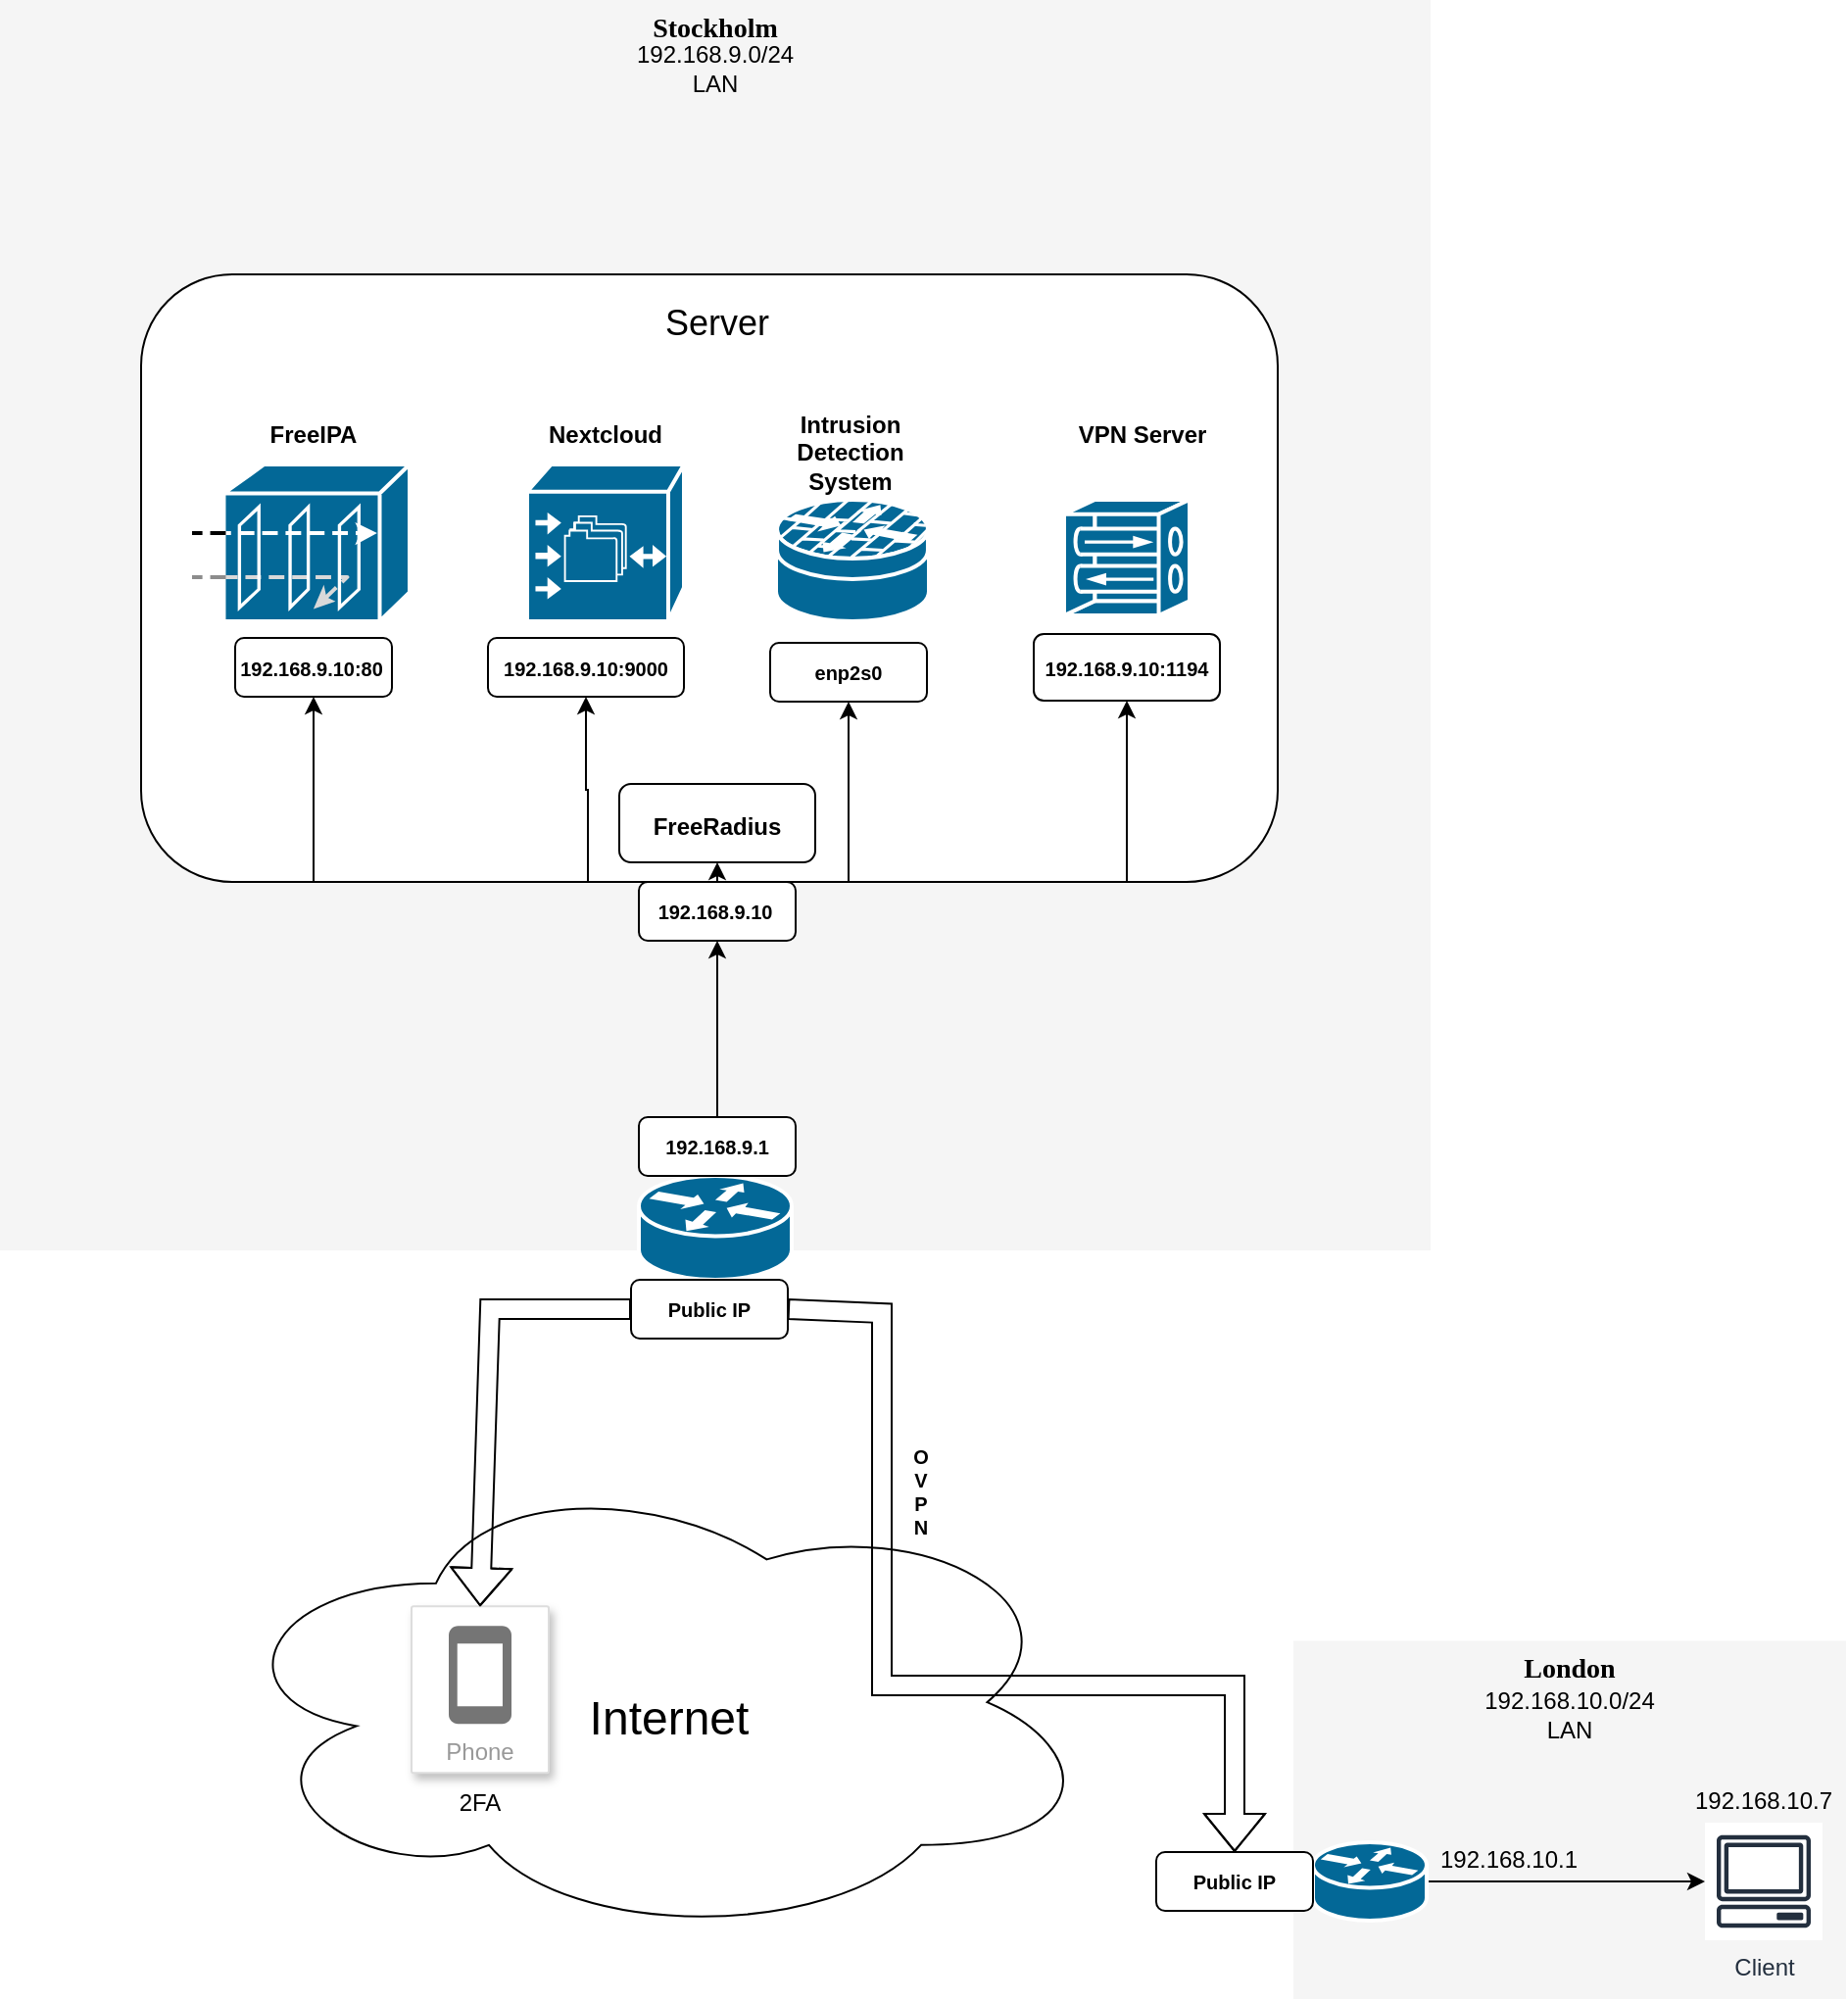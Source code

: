 <mxfile version="17.0.0" type="github">
  <diagram name="Page-1" id="c37626ed-c26b-45fb-9056-f9ebc6bb27b6">
    <mxGraphModel dx="-338" dy="821" grid="1" gridSize="10" guides="1" tooltips="1" connect="1" arrows="1" fold="1" page="1" pageScale="1" pageWidth="1100" pageHeight="850" background="none" math="0" shadow="0">
      <root>
        <mxCell id="0" />
        <mxCell id="1" parent="0" />
        <mxCell id="N28YlUNtLmQZ9LZBREEU-1" value="Stockholm" style="whiteSpace=wrap;html=1;rounded=0;shadow=0;comic=0;strokeWidth=1;fontFamily=Verdana;fontSize=14;fillColor=#f5f5f5;strokeColor=none;fontStyle=1;verticalAlign=top;" parent="1" vertex="1">
          <mxGeometry x="1100" y="120" width="730" height="638" as="geometry" />
        </mxCell>
        <mxCell id="00Mz1gx1yCFMuMXbWhuk-35" style="edgeStyle=orthogonalEdgeStyle;rounded=0;orthogonalLoop=1;jettySize=auto;html=1;exitX=0.5;exitY=1;exitDx=0;exitDy=0;entryX=0.5;entryY=1;entryDx=0;entryDy=0;" edge="1" parent="1" source="00Mz1gx1yCFMuMXbWhuk-10" target="00Mz1gx1yCFMuMXbWhuk-23">
          <mxGeometry relative="1" as="geometry">
            <Array as="points">
              <mxPoint x="1462" y="520" />
              <mxPoint x="1399" y="520" />
            </Array>
          </mxGeometry>
        </mxCell>
        <mxCell id="00Mz1gx1yCFMuMXbWhuk-10" value="" style="rounded=1;whiteSpace=wrap;html=1;" vertex="1" parent="1">
          <mxGeometry x="1172" y="260" width="580" height="310" as="geometry" />
        </mxCell>
        <mxCell id="N28YlUNtLmQZ9LZBREEU-43" value="192.168.9.0/24&lt;br&gt;LAN" style="text;html=1;strokeColor=none;fillColor=none;align=center;verticalAlign=middle;whiteSpace=wrap;rounded=0;" parent="1" vertex="1">
          <mxGeometry x="1435" y="140" width="60" height="30" as="geometry" />
        </mxCell>
        <mxCell id="gRUcOE9CfGCtsJtimKDV-1" value="London" style="whiteSpace=wrap;html=1;rounded=0;shadow=0;comic=0;strokeWidth=1;fontFamily=Verdana;fontSize=14;fillColor=#f5f5f5;strokeColor=none;fontStyle=1;verticalAlign=top;" parent="1" vertex="1">
          <mxGeometry x="1760" y="957.25" width="282" height="182.75" as="geometry" />
        </mxCell>
        <mxCell id="hzm-aWV2wav2DxI-R75p-21" style="edgeStyle=orthogonalEdgeStyle;rounded=0;orthogonalLoop=1;jettySize=auto;html=1;exitX=1;exitY=0.5;exitDx=0;exitDy=0;exitPerimeter=0;fontSize=24;" parent="1" source="gRUcOE9CfGCtsJtimKDV-7" target="hzm-aWV2wav2DxI-R75p-19" edge="1">
          <mxGeometry relative="1" as="geometry" />
        </mxCell>
        <mxCell id="gRUcOE9CfGCtsJtimKDV-7" value="" style="shape=mxgraph.cisco.routers.router;sketch=0;html=1;pointerEvents=1;dashed=0;fillColor=#036897;strokeColor=#ffffff;strokeWidth=2;verticalLabelPosition=bottom;verticalAlign=top;align=center;outlineConnect=0;" parent="1" vertex="1">
          <mxGeometry x="1770" y="1060" width="58" height="40" as="geometry" />
        </mxCell>
        <mxCell id="VoIpoD_sD3zL7hZzoFKK-5" value="" style="shape=mxgraph.cisco.routers.router;sketch=0;html=1;pointerEvents=1;dashed=0;fillColor=#036897;strokeColor=#ffffff;strokeWidth=2;verticalLabelPosition=bottom;verticalAlign=top;align=center;outlineConnect=0;" parent="1" vertex="1">
          <mxGeometry x="1426" y="720" width="78" height="53" as="geometry" />
        </mxCell>
        <mxCell id="VoIpoD_sD3zL7hZzoFKK-9" value="" style="shape=mxgraph.cisco.security.guard;sketch=0;html=1;pointerEvents=1;dashed=0;fillColor=#036897;strokeColor=#ffffff;strokeWidth=2;verticalLabelPosition=bottom;verticalAlign=top;align=center;outlineConnect=0;" parent="1" vertex="1">
          <mxGeometry x="1199" y="357" width="110" height="80" as="geometry" />
        </mxCell>
        <mxCell id="VoIpoD_sD3zL7hZzoFKK-10" value="" style="shape=mxgraph.cisco.storage.cisco_file_engine;html=1;dashed=0;fillColor=#036897;strokeColor=#ffffff;strokeWidth=2;verticalLabelPosition=bottom;verticalAlign=top;rounded=0;shadow=0;comic=0;fontFamily=Verdana;fontSize=12;" parent="1" vertex="1">
          <mxGeometry x="1369" y="357" width="80" height="80" as="geometry" />
        </mxCell>
        <mxCell id="VoIpoD_sD3zL7hZzoFKK-12" value="" style="shape=mxgraph.cisco.security.router_firewall;sketch=0;html=1;pointerEvents=1;dashed=0;fillColor=#036897;strokeColor=#ffffff;strokeWidth=2;verticalLabelPosition=bottom;verticalAlign=top;align=center;outlineConnect=0;fontSize=24;" parent="1" vertex="1">
          <mxGeometry x="1496" y="375" width="78" height="62" as="geometry" />
        </mxCell>
        <mxCell id="VoIpoD_sD3zL7hZzoFKK-18" value="&lt;b&gt;Nextcloud&lt;br&gt;&lt;/b&gt;" style="text;html=1;strokeColor=none;fillColor=none;align=center;verticalAlign=middle;whiteSpace=wrap;rounded=0;" parent="1" vertex="1">
          <mxGeometry x="1369" y="327" width="80" height="30" as="geometry" />
        </mxCell>
        <mxCell id="hzm-aWV2wav2DxI-R75p-2" value="&lt;b&gt;FreeIPA&lt;/b&gt;" style="text;html=1;strokeColor=none;fillColor=none;align=center;verticalAlign=middle;whiteSpace=wrap;rounded=0;" parent="1" vertex="1">
          <mxGeometry x="1220" y="327" width="80" height="30" as="geometry" />
        </mxCell>
        <mxCell id="hzm-aWV2wav2DxI-R75p-3" value="&lt;b&gt;Intrusion Detection&lt;br&gt;System&lt;/b&gt;" style="text;html=1;strokeColor=none;fillColor=none;align=center;verticalAlign=middle;whiteSpace=wrap;rounded=0;" parent="1" vertex="1">
          <mxGeometry x="1491" y="335" width="86" height="31" as="geometry" />
        </mxCell>
        <mxCell id="hzm-aWV2wav2DxI-R75p-19" value="Client" style="sketch=0;outlineConnect=0;fontColor=#232F3E;gradientColor=none;strokeColor=#232F3E;fillColor=#ffffff;dashed=0;verticalLabelPosition=bottom;verticalAlign=top;align=center;html=1;fontSize=12;fontStyle=0;aspect=fixed;shape=mxgraph.aws4.resourceIcon;resIcon=mxgraph.aws4.client;" parent="1" vertex="1">
          <mxGeometry x="1970" y="1050" width="60" height="60" as="geometry" />
        </mxCell>
        <mxCell id="hzm-aWV2wav2DxI-R75p-22" value="&lt;font style=&quot;font-size: 12px&quot;&gt;192.168.10.1&lt;/font&gt;" style="text;html=1;strokeColor=none;fillColor=none;align=center;verticalAlign=middle;whiteSpace=wrap;rounded=0;fontSize=24;" parent="1" vertex="1">
          <mxGeometry x="1840" y="1050" width="60" height="30" as="geometry" />
        </mxCell>
        <mxCell id="hzm-aWV2wav2DxI-R75p-23" value="&lt;font style=&quot;font-size: 12px&quot;&gt;192.168.10.7&lt;/font&gt;" style="text;html=1;strokeColor=none;fillColor=none;align=center;verticalAlign=middle;whiteSpace=wrap;rounded=0;fontSize=24;" parent="1" vertex="1">
          <mxGeometry x="1970" y="1020" width="60" height="30" as="geometry" />
        </mxCell>
        <mxCell id="hzm-aWV2wav2DxI-R75p-36" value="&lt;b&gt;Public IP&lt;/b&gt;" style="rounded=1;whiteSpace=wrap;html=1;fontSize=10;" parent="1" vertex="1">
          <mxGeometry x="1422" y="773" width="80" height="30" as="geometry" />
        </mxCell>
        <mxCell id="hzm-aWV2wav2DxI-R75p-38" value="&lt;b&gt;Public IP&lt;/b&gt;" style="rounded=1;whiteSpace=wrap;html=1;fontSize=10;" parent="1" vertex="1">
          <mxGeometry x="1690" y="1065" width="80" height="30" as="geometry" />
        </mxCell>
        <mxCell id="hzm-aWV2wav2DxI-R75p-40" value="" style="group" parent="1" vertex="1" connectable="0">
          <mxGeometry x="1210" y="867.13" width="450" height="242.87" as="geometry" />
        </mxCell>
        <mxCell id="VoIpoD_sD3zL7hZzoFKK-11" value="" style="ellipse;shape=cloud;whiteSpace=wrap;html=1;fontSize=24;" parent="hzm-aWV2wav2DxI-R75p-40" vertex="1">
          <mxGeometry width="450" height="242.87" as="geometry" />
        </mxCell>
        <mxCell id="VoIpoD_sD3zL7hZzoFKK-2" value="&lt;font style=&quot;font-size: 24px&quot;&gt;Internet&lt;/font&gt;" style="text;html=1;strokeColor=none;fillColor=none;align=center;verticalAlign=middle;whiteSpace=wrap;rounded=0;" parent="hzm-aWV2wav2DxI-R75p-40" vertex="1">
          <mxGeometry x="169.72" y="60" width="123.19" height="140" as="geometry" />
        </mxCell>
        <mxCell id="hzm-aWV2wav2DxI-R75p-81" value="" style="group" parent="hzm-aWV2wav2DxI-R75p-40" vertex="1" connectable="0">
          <mxGeometry x="100" y="72.5" width="70" height="115" as="geometry" />
        </mxCell>
        <mxCell id="hzm-aWV2wav2DxI-R75p-82" value="Phone" style="strokeColor=#dddddd;shadow=1;strokeWidth=1;rounded=1;absoluteArcSize=1;arcSize=2;labelPosition=center;verticalLabelPosition=middle;align=center;verticalAlign=bottom;spacingLeft=0;fontColor=#999999;fontSize=12;whiteSpace=wrap;spacingBottom=2;" parent="hzm-aWV2wav2DxI-R75p-81" vertex="1">
          <mxGeometry width="70" height="85" as="geometry" />
        </mxCell>
        <mxCell id="hzm-aWV2wav2DxI-R75p-83" value="" style="sketch=0;dashed=0;connectable=0;html=1;fillColor=#757575;strokeColor=none;shape=mxgraph.gcp2.phone;part=1;" parent="hzm-aWV2wav2DxI-R75p-82" vertex="1">
          <mxGeometry x="0.5" width="32" height="50" relative="1" as="geometry">
            <mxPoint x="-16" y="10" as="offset" />
          </mxGeometry>
        </mxCell>
        <mxCell id="hzm-aWV2wav2DxI-R75p-84" value="2FA" style="text;html=1;strokeColor=none;fillColor=none;align=center;verticalAlign=middle;whiteSpace=wrap;rounded=0;" parent="hzm-aWV2wav2DxI-R75p-81" vertex="1">
          <mxGeometry x="5" y="85" width="60" height="30" as="geometry" />
        </mxCell>
        <mxCell id="hzm-aWV2wav2DxI-R75p-47" value="" style="shape=flexArrow;endArrow=classic;startArrow=none;html=1;rounded=0;fontSize=10;entryX=0.5;entryY=0;entryDx=0;entryDy=0;exitX=1;exitY=0.5;exitDx=0;exitDy=0;" parent="1" target="hzm-aWV2wav2DxI-R75p-38" edge="1" source="hzm-aWV2wav2DxI-R75p-36">
          <mxGeometry width="100" height="100" relative="1" as="geometry">
            <mxPoint x="1530" y="790" as="sourcePoint" />
            <mxPoint x="1730" y="970" as="targetPoint" />
            <Array as="points">
              <mxPoint x="1550" y="790" />
              <mxPoint x="1550" y="980" />
              <mxPoint x="1730" y="980" />
            </Array>
          </mxGeometry>
        </mxCell>
        <mxCell id="hzm-aWV2wav2DxI-R75p-50" value="&lt;b&gt;&lt;br&gt;O&lt;br&gt;V&lt;br&gt;P&lt;br&gt;N&lt;/b&gt;" style="text;html=1;strokeColor=none;fillColor=none;align=center;verticalAlign=middle;whiteSpace=wrap;rounded=0;fontSize=10;" parent="1" vertex="1">
          <mxGeometry x="1540" y="860" width="60" height="30" as="geometry" />
        </mxCell>
        <mxCell id="hzm-aWV2wav2DxI-R75p-54" value="" style="group" parent="1" vertex="1" connectable="0">
          <mxGeometry x="1426" y="690" width="80" height="30" as="geometry" />
        </mxCell>
        <mxCell id="hzm-aWV2wav2DxI-R75p-55" value="" style="rounded=1;whiteSpace=wrap;html=1;fontSize=10;" parent="hzm-aWV2wav2DxI-R75p-54" vertex="1">
          <mxGeometry width="80" height="30" as="geometry" />
        </mxCell>
        <mxCell id="hzm-aWV2wav2DxI-R75p-56" value="&lt;b&gt;192.168.9.1&lt;/b&gt;" style="text;html=1;strokeColor=none;fillColor=none;align=center;verticalAlign=middle;whiteSpace=wrap;rounded=0;fontSize=10;" parent="hzm-aWV2wav2DxI-R75p-54" vertex="1">
          <mxGeometry x="20" y="7.5" width="40" height="15" as="geometry" />
        </mxCell>
        <mxCell id="00Mz1gx1yCFMuMXbWhuk-6" value="" style="shape=flexArrow;endArrow=classic;startArrow=none;html=1;rounded=0;fontSize=10;entryX=0.5;entryY=0;entryDx=0;entryDy=0;exitX=0;exitY=0.5;exitDx=0;exitDy=0;" edge="1" parent="1" source="hzm-aWV2wav2DxI-R75p-36" target="hzm-aWV2wav2DxI-R75p-82">
          <mxGeometry width="100" height="100" relative="1" as="geometry">
            <mxPoint x="1211" y="900" as="sourcePoint" />
            <mxPoint x="1439" y="1177" as="targetPoint" />
            <Array as="points">
              <mxPoint x="1350" y="788" />
            </Array>
          </mxGeometry>
        </mxCell>
        <mxCell id="00Mz1gx1yCFMuMXbWhuk-51" style="edgeStyle=orthogonalEdgeStyle;rounded=0;orthogonalLoop=1;jettySize=auto;html=1;exitX=0.5;exitY=0;exitDx=0;exitDy=0;entryX=0.5;entryY=1;entryDx=0;entryDy=0;fontFamily=Helvetica;fontSize=12;fontColor=default;" edge="1" parent="1" source="00Mz1gx1yCFMuMXbWhuk-12" target="00Mz1gx1yCFMuMXbWhuk-50">
          <mxGeometry relative="1" as="geometry" />
        </mxCell>
        <mxCell id="00Mz1gx1yCFMuMXbWhuk-55" style="edgeStyle=orthogonalEdgeStyle;rounded=0;orthogonalLoop=1;jettySize=auto;html=1;exitX=0.5;exitY=0;exitDx=0;exitDy=0;entryX=0.5;entryY=1;entryDx=0;entryDy=0;fontFamily=Helvetica;fontSize=12;fontColor=default;" edge="1" parent="1" source="00Mz1gx1yCFMuMXbWhuk-12" target="00Mz1gx1yCFMuMXbWhuk-23">
          <mxGeometry relative="1" as="geometry">
            <Array as="points">
              <mxPoint x="1400" y="570" />
              <mxPoint x="1400" y="523" />
              <mxPoint x="1399" y="523" />
            </Array>
          </mxGeometry>
        </mxCell>
        <mxCell id="00Mz1gx1yCFMuMXbWhuk-56" style="edgeStyle=orthogonalEdgeStyle;rounded=0;orthogonalLoop=1;jettySize=auto;html=1;exitX=0.5;exitY=0;exitDx=0;exitDy=0;entryX=0.5;entryY=1;entryDx=0;entryDy=0;fontFamily=Helvetica;fontSize=12;fontColor=default;" edge="1" parent="1" source="00Mz1gx1yCFMuMXbWhuk-12" target="00Mz1gx1yCFMuMXbWhuk-17">
          <mxGeometry relative="1" as="geometry">
            <Array as="points">
              <mxPoint x="1260" y="570" />
            </Array>
          </mxGeometry>
        </mxCell>
        <mxCell id="00Mz1gx1yCFMuMXbWhuk-57" style="edgeStyle=orthogonalEdgeStyle;rounded=0;orthogonalLoop=1;jettySize=auto;html=1;exitX=0.5;exitY=0;exitDx=0;exitDy=0;entryX=0.5;entryY=1;entryDx=0;entryDy=0;fontFamily=Helvetica;fontSize=12;fontColor=default;" edge="1" parent="1" source="00Mz1gx1yCFMuMXbWhuk-12" target="00Mz1gx1yCFMuMXbWhuk-21">
          <mxGeometry relative="1" as="geometry">
            <Array as="points">
              <mxPoint x="1533" y="570" />
            </Array>
          </mxGeometry>
        </mxCell>
        <mxCell id="00Mz1gx1yCFMuMXbWhuk-58" style="edgeStyle=orthogonalEdgeStyle;rounded=0;orthogonalLoop=1;jettySize=auto;html=1;exitX=0.5;exitY=0;exitDx=0;exitDy=0;entryX=0.5;entryY=1;entryDx=0;entryDy=0;fontFamily=Helvetica;fontSize=12;fontColor=default;" edge="1" parent="1" source="00Mz1gx1yCFMuMXbWhuk-12" target="00Mz1gx1yCFMuMXbWhuk-19">
          <mxGeometry relative="1" as="geometry">
            <Array as="points">
              <mxPoint x="1675" y="570" />
            </Array>
          </mxGeometry>
        </mxCell>
        <mxCell id="00Mz1gx1yCFMuMXbWhuk-12" value="" style="rounded=1;whiteSpace=wrap;html=1;fontSize=10;" vertex="1" parent="1">
          <mxGeometry x="1426" y="570" width="80" height="30" as="geometry" />
        </mxCell>
        <mxCell id="00Mz1gx1yCFMuMXbWhuk-13" value="&lt;b&gt;192.168.9.10&lt;/b&gt;" style="text;html=1;strokeColor=none;fillColor=none;align=center;verticalAlign=middle;whiteSpace=wrap;rounded=0;fontSize=10;" vertex="1" parent="1">
          <mxGeometry x="1445" y="577.5" width="40" height="15" as="geometry" />
        </mxCell>
        <mxCell id="00Mz1gx1yCFMuMXbWhuk-14" style="edgeStyle=orthogonalEdgeStyle;rounded=0;orthogonalLoop=1;jettySize=auto;html=1;exitX=0.5;exitY=0;exitDx=0;exitDy=0;entryX=0.5;entryY=1;entryDx=0;entryDy=0;" edge="1" parent="1" source="hzm-aWV2wav2DxI-R75p-55" target="00Mz1gx1yCFMuMXbWhuk-12">
          <mxGeometry relative="1" as="geometry" />
        </mxCell>
        <mxCell id="00Mz1gx1yCFMuMXbWhuk-30" value="" style="group" vertex="1" connectable="0" parent="1">
          <mxGeometry x="1220" y="445.5" width="80" height="30" as="geometry" />
        </mxCell>
        <mxCell id="00Mz1gx1yCFMuMXbWhuk-17" value="" style="rounded=1;whiteSpace=wrap;html=1;fontSize=10;" vertex="1" parent="00Mz1gx1yCFMuMXbWhuk-30">
          <mxGeometry width="80" height="30" as="geometry" />
        </mxCell>
        <mxCell id="00Mz1gx1yCFMuMXbWhuk-18" value="&lt;b&gt;192.168.9.10:80&lt;/b&gt;" style="text;html=1;strokeColor=none;fillColor=none;align=center;verticalAlign=middle;whiteSpace=wrap;rounded=0;fontSize=10;" vertex="1" parent="00Mz1gx1yCFMuMXbWhuk-30">
          <mxGeometry x="19" y="7.5" width="40" height="15" as="geometry" />
        </mxCell>
        <mxCell id="00Mz1gx1yCFMuMXbWhuk-31" value="" style="group" vertex="1" connectable="0" parent="1">
          <mxGeometry x="1349" y="445.5" width="100" height="30" as="geometry" />
        </mxCell>
        <mxCell id="00Mz1gx1yCFMuMXbWhuk-23" value="" style="rounded=1;whiteSpace=wrap;html=1;fontSize=10;" vertex="1" parent="00Mz1gx1yCFMuMXbWhuk-31">
          <mxGeometry width="100" height="30" as="geometry" />
        </mxCell>
        <mxCell id="00Mz1gx1yCFMuMXbWhuk-24" value="&lt;b&gt;192.168.9.10:9000&lt;/b&gt;" style="text;html=1;strokeColor=none;fillColor=none;align=center;verticalAlign=middle;whiteSpace=wrap;rounded=0;fontSize=10;" vertex="1" parent="00Mz1gx1yCFMuMXbWhuk-31">
          <mxGeometry x="30" y="7.5" width="40" height="15" as="geometry" />
        </mxCell>
        <mxCell id="00Mz1gx1yCFMuMXbWhuk-32" value="" style="group" vertex="1" connectable="0" parent="1">
          <mxGeometry x="1494" y="448" width="80" height="30" as="geometry" />
        </mxCell>
        <mxCell id="00Mz1gx1yCFMuMXbWhuk-21" value="" style="rounded=1;whiteSpace=wrap;html=1;fontSize=10;" vertex="1" parent="00Mz1gx1yCFMuMXbWhuk-32">
          <mxGeometry x="-1" width="80" height="30" as="geometry" />
        </mxCell>
        <mxCell id="00Mz1gx1yCFMuMXbWhuk-22" value="&lt;b&gt;enp2s0&lt;/b&gt;" style="text;html=1;strokeColor=none;fillColor=none;align=center;verticalAlign=middle;whiteSpace=wrap;rounded=0;fontSize=10;" vertex="1" parent="00Mz1gx1yCFMuMXbWhuk-32">
          <mxGeometry x="19" y="7.5" width="40" height="15" as="geometry" />
        </mxCell>
        <mxCell id="00Mz1gx1yCFMuMXbWhuk-33" value="" style="group" vertex="1" connectable="0" parent="1">
          <mxGeometry x="1627.5" y="443.5" width="95" height="34" as="geometry" />
        </mxCell>
        <mxCell id="00Mz1gx1yCFMuMXbWhuk-19" value="" style="rounded=1;whiteSpace=wrap;html=1;fontSize=10;" vertex="1" parent="00Mz1gx1yCFMuMXbWhuk-33">
          <mxGeometry width="95" height="34" as="geometry" />
        </mxCell>
        <mxCell id="00Mz1gx1yCFMuMXbWhuk-20" value="&lt;b&gt;192.168.9.10:1194&lt;/b&gt;" style="text;html=1;strokeColor=none;fillColor=none;align=center;verticalAlign=middle;whiteSpace=wrap;rounded=0;fontSize=10;" vertex="1" parent="00Mz1gx1yCFMuMXbWhuk-33">
          <mxGeometry x="27.5" y="9.5" width="40" height="15" as="geometry" />
        </mxCell>
        <mxCell id="00Mz1gx1yCFMuMXbWhuk-39" value="&lt;font style=&quot;font-size: 18px&quot;&gt;Server&lt;/font&gt;" style="text;html=1;strokeColor=none;fillColor=none;align=center;verticalAlign=middle;whiteSpace=wrap;rounded=0;" vertex="1" parent="1">
          <mxGeometry x="1436" y="270" width="60" height="30" as="geometry" />
        </mxCell>
        <mxCell id="00Mz1gx1yCFMuMXbWhuk-41" value="" style="shape=image;html=1;verticalAlign=top;verticalLabelPosition=bottom;labelBackgroundColor=#ffffff;imageAspect=0;aspect=fixed;image=https://cdn1.iconfinder.com/data/icons/social-media-2106/24/social_media_social_media_logo_docker-128.png;fontSize=18;" vertex="1" parent="1">
          <mxGeometry x="1247.5" y="310" width="25" height="25" as="geometry" />
        </mxCell>
        <mxCell id="00Mz1gx1yCFMuMXbWhuk-42" value="" style="shape=image;html=1;verticalAlign=top;verticalLabelPosition=bottom;labelBackgroundColor=#ffffff;imageAspect=0;aspect=fixed;image=https://cdn1.iconfinder.com/data/icons/social-media-2106/24/social_media_social_media_logo_docker-128.png;fontSize=18;" vertex="1" parent="1">
          <mxGeometry x="1396.5" y="310" width="25" height="25" as="geometry" />
        </mxCell>
        <mxCell id="00Mz1gx1yCFMuMXbWhuk-43" value="" style="shape=image;html=1;verticalAlign=top;verticalLabelPosition=bottom;labelBackgroundColor=#ffffff;imageAspect=0;aspect=fixed;image=https://cdn1.iconfinder.com/data/icons/social-media-2106/24/social_media_social_media_logo_docker-128.png;fontSize=18;" vertex="1" parent="1">
          <mxGeometry x="1522.5" y="310" width="25" height="25" as="geometry" />
        </mxCell>
        <mxCell id="00Mz1gx1yCFMuMXbWhuk-44" value="" style="shape=image;html=1;verticalAlign=top;verticalLabelPosition=bottom;labelBackgroundColor=#ffffff;imageAspect=0;aspect=fixed;image=https://cdn1.iconfinder.com/data/icons/social-media-2106/24/social_media_social_media_logo_docker-128.png;fontSize=18;" vertex="1" parent="1">
          <mxGeometry x="1670" y="310" width="25" height="25" as="geometry" />
        </mxCell>
        <mxCell id="00Mz1gx1yCFMuMXbWhuk-45" value="&lt;b&gt;VPN Server&lt;br&gt;&lt;/b&gt;" style="text;html=1;strokeColor=none;fillColor=none;align=center;verticalAlign=middle;whiteSpace=wrap;rounded=0;" vertex="1" parent="1">
          <mxGeometry x="1642.5" y="327" width="80" height="30" as="geometry" />
        </mxCell>
        <mxCell id="00Mz1gx1yCFMuMXbWhuk-47" value="" style="shape=mxgraph.cisco.misc.vpn_concentrator;html=1;pointerEvents=1;dashed=0;fillColor=#036897;strokeColor=#ffffff;strokeWidth=2;verticalLabelPosition=bottom;verticalAlign=top;align=center;outlineConnect=0;fontSize=18;" vertex="1" parent="1">
          <mxGeometry x="1643" y="375" width="64" height="59" as="geometry" />
        </mxCell>
        <mxCell id="00Mz1gx1yCFMuMXbWhuk-48" value="192.168.10.0/24&lt;br&gt;LAN" style="text;html=1;strokeColor=none;fillColor=none;align=center;verticalAlign=middle;whiteSpace=wrap;rounded=0;" vertex="1" parent="1">
          <mxGeometry x="1871" y="980" width="60" height="30" as="geometry" />
        </mxCell>
        <mxCell id="00Mz1gx1yCFMuMXbWhuk-50" value="&lt;b&gt;&lt;font style=&quot;font-size: 12px&quot;&gt;FreeRadius&lt;/font&gt;&lt;/b&gt;" style="rounded=1;whiteSpace=wrap;html=1;shadow=0;fontFamily=Helvetica;fontSize=18;fontColor=default;strokeColor=default;fillColor=default;" vertex="1" parent="1">
          <mxGeometry x="1416" y="520" width="100" height="40" as="geometry" />
        </mxCell>
      </root>
    </mxGraphModel>
  </diagram>
</mxfile>
